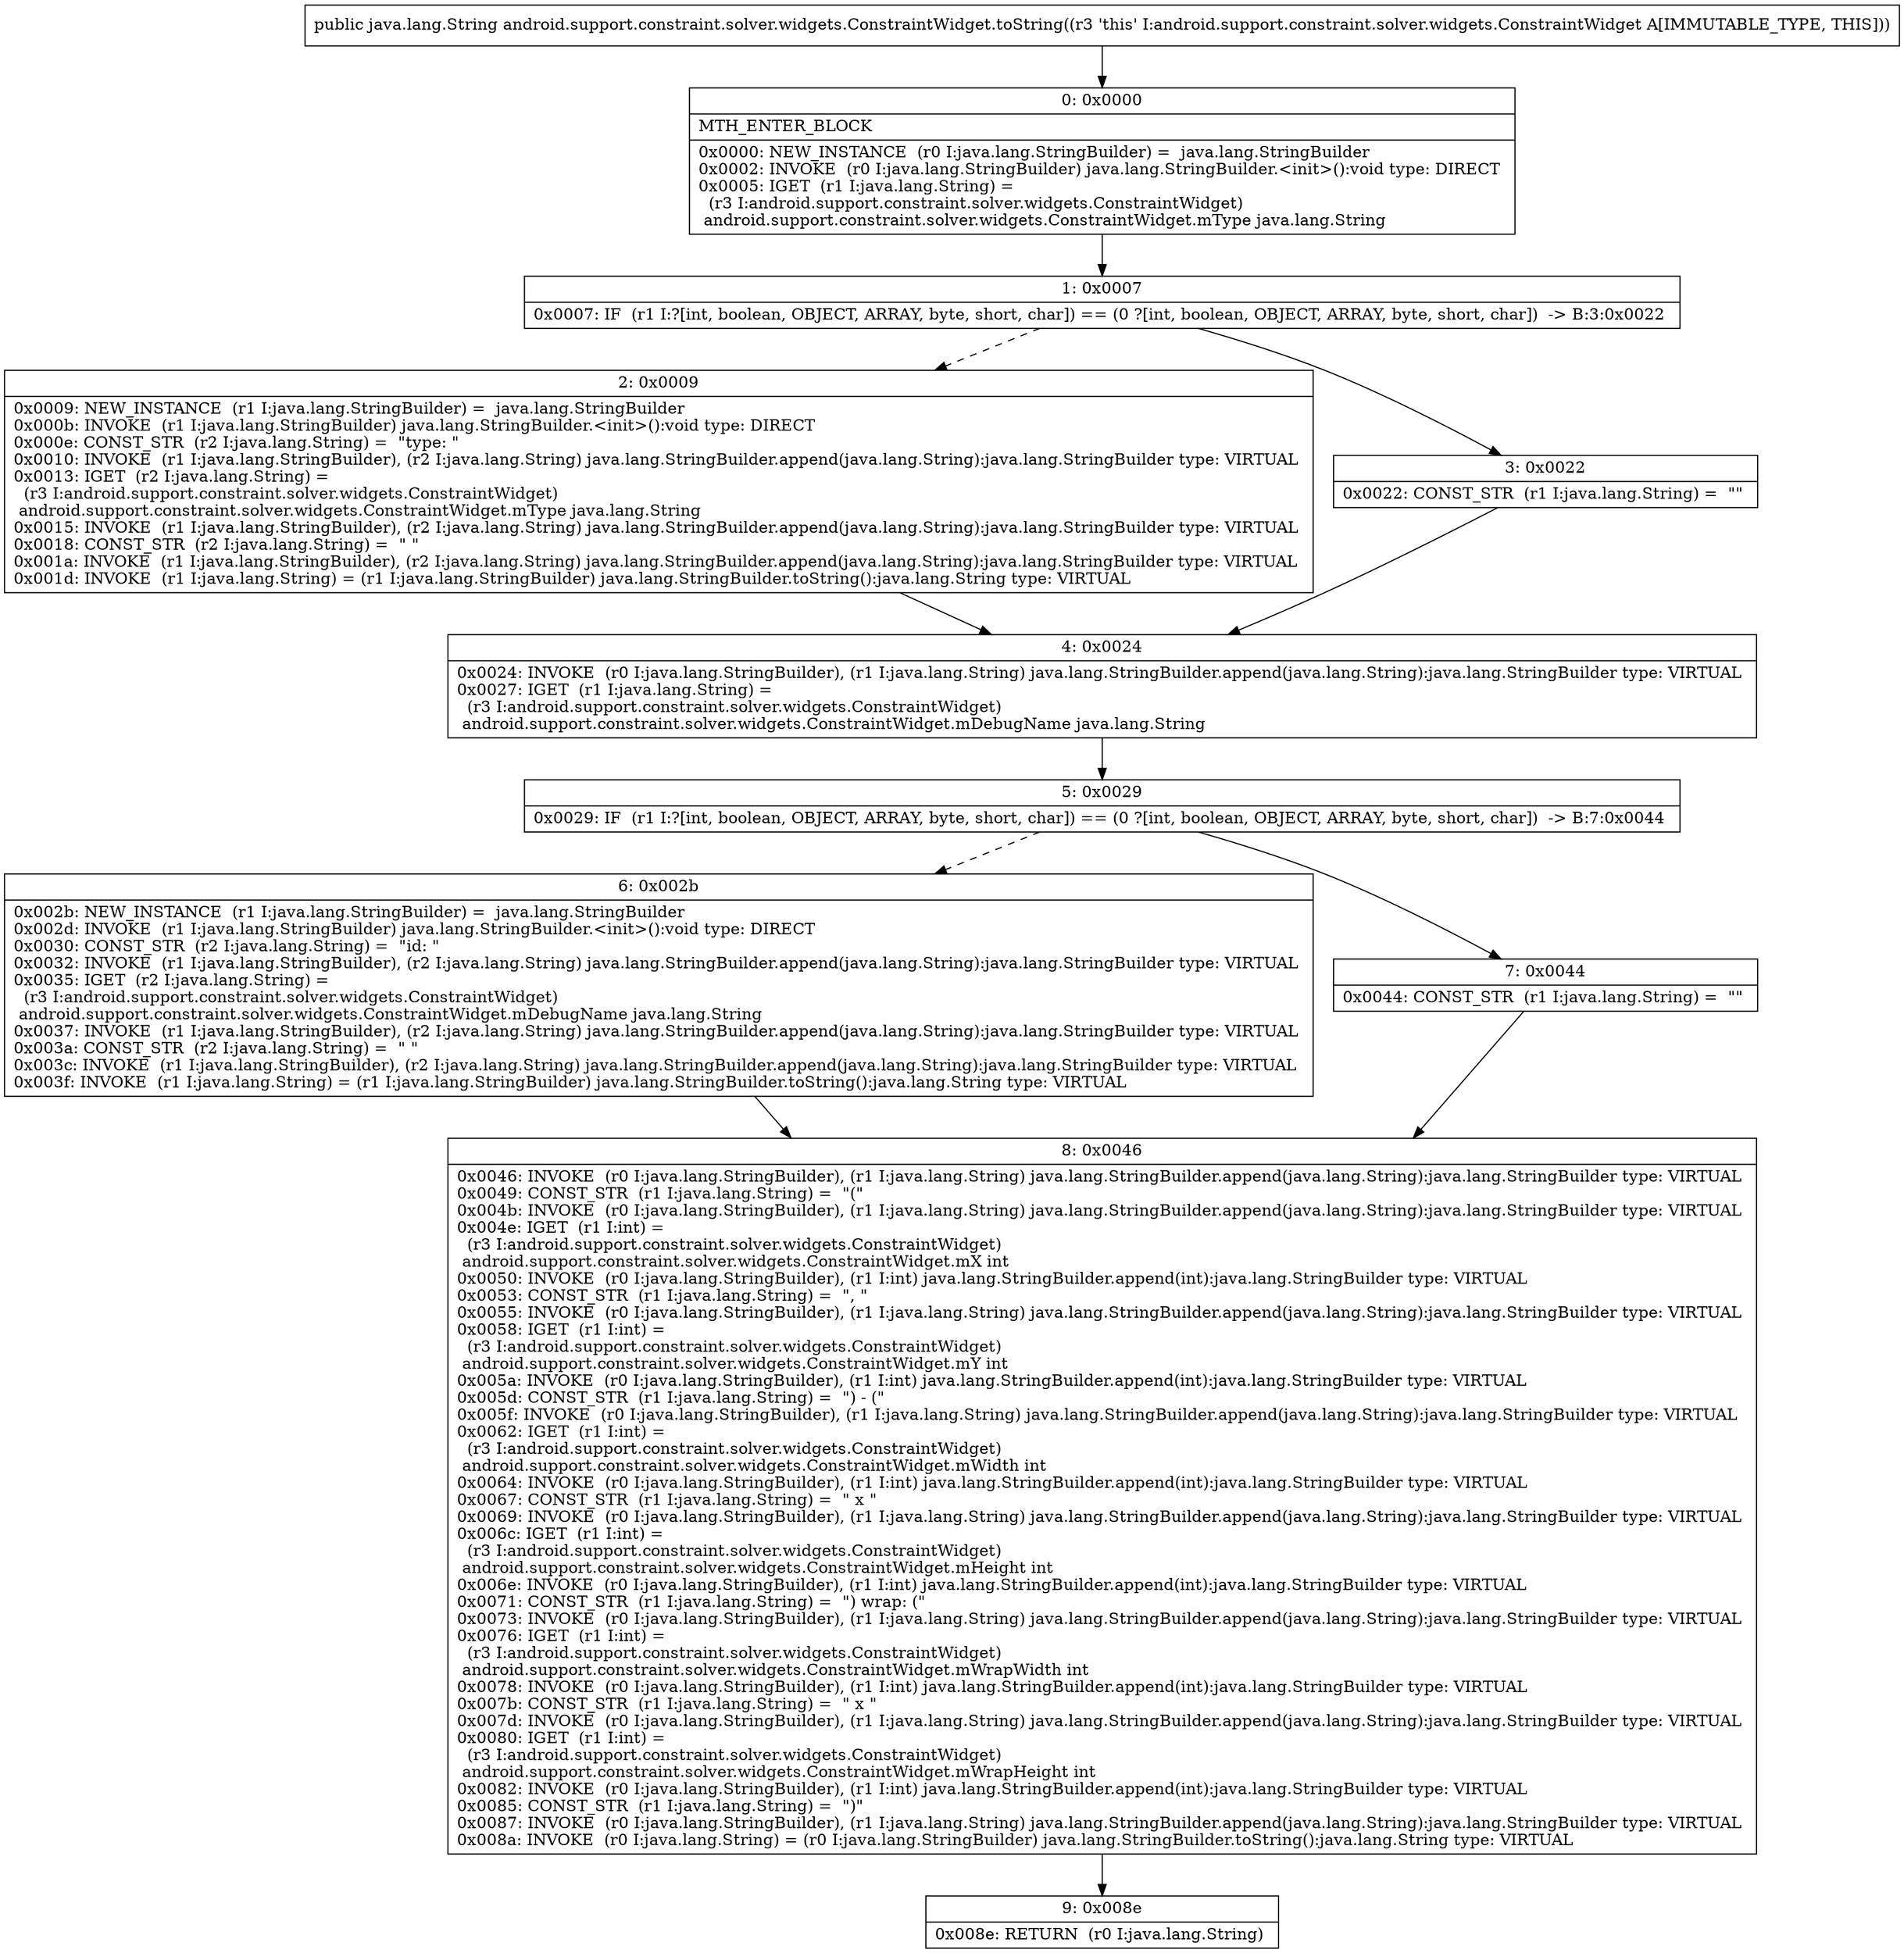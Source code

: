 digraph "CFG forandroid.support.constraint.solver.widgets.ConstraintWidget.toString()Ljava\/lang\/String;" {
Node_0 [shape=record,label="{0\:\ 0x0000|MTH_ENTER_BLOCK\l|0x0000: NEW_INSTANCE  (r0 I:java.lang.StringBuilder) =  java.lang.StringBuilder \l0x0002: INVOKE  (r0 I:java.lang.StringBuilder) java.lang.StringBuilder.\<init\>():void type: DIRECT \l0x0005: IGET  (r1 I:java.lang.String) = \l  (r3 I:android.support.constraint.solver.widgets.ConstraintWidget)\l android.support.constraint.solver.widgets.ConstraintWidget.mType java.lang.String \l}"];
Node_1 [shape=record,label="{1\:\ 0x0007|0x0007: IF  (r1 I:?[int, boolean, OBJECT, ARRAY, byte, short, char]) == (0 ?[int, boolean, OBJECT, ARRAY, byte, short, char])  \-\> B:3:0x0022 \l}"];
Node_2 [shape=record,label="{2\:\ 0x0009|0x0009: NEW_INSTANCE  (r1 I:java.lang.StringBuilder) =  java.lang.StringBuilder \l0x000b: INVOKE  (r1 I:java.lang.StringBuilder) java.lang.StringBuilder.\<init\>():void type: DIRECT \l0x000e: CONST_STR  (r2 I:java.lang.String) =  \"type: \" \l0x0010: INVOKE  (r1 I:java.lang.StringBuilder), (r2 I:java.lang.String) java.lang.StringBuilder.append(java.lang.String):java.lang.StringBuilder type: VIRTUAL \l0x0013: IGET  (r2 I:java.lang.String) = \l  (r3 I:android.support.constraint.solver.widgets.ConstraintWidget)\l android.support.constraint.solver.widgets.ConstraintWidget.mType java.lang.String \l0x0015: INVOKE  (r1 I:java.lang.StringBuilder), (r2 I:java.lang.String) java.lang.StringBuilder.append(java.lang.String):java.lang.StringBuilder type: VIRTUAL \l0x0018: CONST_STR  (r2 I:java.lang.String) =  \" \" \l0x001a: INVOKE  (r1 I:java.lang.StringBuilder), (r2 I:java.lang.String) java.lang.StringBuilder.append(java.lang.String):java.lang.StringBuilder type: VIRTUAL \l0x001d: INVOKE  (r1 I:java.lang.String) = (r1 I:java.lang.StringBuilder) java.lang.StringBuilder.toString():java.lang.String type: VIRTUAL \l}"];
Node_3 [shape=record,label="{3\:\ 0x0022|0x0022: CONST_STR  (r1 I:java.lang.String) =  \"\" \l}"];
Node_4 [shape=record,label="{4\:\ 0x0024|0x0024: INVOKE  (r0 I:java.lang.StringBuilder), (r1 I:java.lang.String) java.lang.StringBuilder.append(java.lang.String):java.lang.StringBuilder type: VIRTUAL \l0x0027: IGET  (r1 I:java.lang.String) = \l  (r3 I:android.support.constraint.solver.widgets.ConstraintWidget)\l android.support.constraint.solver.widgets.ConstraintWidget.mDebugName java.lang.String \l}"];
Node_5 [shape=record,label="{5\:\ 0x0029|0x0029: IF  (r1 I:?[int, boolean, OBJECT, ARRAY, byte, short, char]) == (0 ?[int, boolean, OBJECT, ARRAY, byte, short, char])  \-\> B:7:0x0044 \l}"];
Node_6 [shape=record,label="{6\:\ 0x002b|0x002b: NEW_INSTANCE  (r1 I:java.lang.StringBuilder) =  java.lang.StringBuilder \l0x002d: INVOKE  (r1 I:java.lang.StringBuilder) java.lang.StringBuilder.\<init\>():void type: DIRECT \l0x0030: CONST_STR  (r2 I:java.lang.String) =  \"id: \" \l0x0032: INVOKE  (r1 I:java.lang.StringBuilder), (r2 I:java.lang.String) java.lang.StringBuilder.append(java.lang.String):java.lang.StringBuilder type: VIRTUAL \l0x0035: IGET  (r2 I:java.lang.String) = \l  (r3 I:android.support.constraint.solver.widgets.ConstraintWidget)\l android.support.constraint.solver.widgets.ConstraintWidget.mDebugName java.lang.String \l0x0037: INVOKE  (r1 I:java.lang.StringBuilder), (r2 I:java.lang.String) java.lang.StringBuilder.append(java.lang.String):java.lang.StringBuilder type: VIRTUAL \l0x003a: CONST_STR  (r2 I:java.lang.String) =  \" \" \l0x003c: INVOKE  (r1 I:java.lang.StringBuilder), (r2 I:java.lang.String) java.lang.StringBuilder.append(java.lang.String):java.lang.StringBuilder type: VIRTUAL \l0x003f: INVOKE  (r1 I:java.lang.String) = (r1 I:java.lang.StringBuilder) java.lang.StringBuilder.toString():java.lang.String type: VIRTUAL \l}"];
Node_7 [shape=record,label="{7\:\ 0x0044|0x0044: CONST_STR  (r1 I:java.lang.String) =  \"\" \l}"];
Node_8 [shape=record,label="{8\:\ 0x0046|0x0046: INVOKE  (r0 I:java.lang.StringBuilder), (r1 I:java.lang.String) java.lang.StringBuilder.append(java.lang.String):java.lang.StringBuilder type: VIRTUAL \l0x0049: CONST_STR  (r1 I:java.lang.String) =  \"(\" \l0x004b: INVOKE  (r0 I:java.lang.StringBuilder), (r1 I:java.lang.String) java.lang.StringBuilder.append(java.lang.String):java.lang.StringBuilder type: VIRTUAL \l0x004e: IGET  (r1 I:int) = \l  (r3 I:android.support.constraint.solver.widgets.ConstraintWidget)\l android.support.constraint.solver.widgets.ConstraintWidget.mX int \l0x0050: INVOKE  (r0 I:java.lang.StringBuilder), (r1 I:int) java.lang.StringBuilder.append(int):java.lang.StringBuilder type: VIRTUAL \l0x0053: CONST_STR  (r1 I:java.lang.String) =  \", \" \l0x0055: INVOKE  (r0 I:java.lang.StringBuilder), (r1 I:java.lang.String) java.lang.StringBuilder.append(java.lang.String):java.lang.StringBuilder type: VIRTUAL \l0x0058: IGET  (r1 I:int) = \l  (r3 I:android.support.constraint.solver.widgets.ConstraintWidget)\l android.support.constraint.solver.widgets.ConstraintWidget.mY int \l0x005a: INVOKE  (r0 I:java.lang.StringBuilder), (r1 I:int) java.lang.StringBuilder.append(int):java.lang.StringBuilder type: VIRTUAL \l0x005d: CONST_STR  (r1 I:java.lang.String) =  \") \- (\" \l0x005f: INVOKE  (r0 I:java.lang.StringBuilder), (r1 I:java.lang.String) java.lang.StringBuilder.append(java.lang.String):java.lang.StringBuilder type: VIRTUAL \l0x0062: IGET  (r1 I:int) = \l  (r3 I:android.support.constraint.solver.widgets.ConstraintWidget)\l android.support.constraint.solver.widgets.ConstraintWidget.mWidth int \l0x0064: INVOKE  (r0 I:java.lang.StringBuilder), (r1 I:int) java.lang.StringBuilder.append(int):java.lang.StringBuilder type: VIRTUAL \l0x0067: CONST_STR  (r1 I:java.lang.String) =  \" x \" \l0x0069: INVOKE  (r0 I:java.lang.StringBuilder), (r1 I:java.lang.String) java.lang.StringBuilder.append(java.lang.String):java.lang.StringBuilder type: VIRTUAL \l0x006c: IGET  (r1 I:int) = \l  (r3 I:android.support.constraint.solver.widgets.ConstraintWidget)\l android.support.constraint.solver.widgets.ConstraintWidget.mHeight int \l0x006e: INVOKE  (r0 I:java.lang.StringBuilder), (r1 I:int) java.lang.StringBuilder.append(int):java.lang.StringBuilder type: VIRTUAL \l0x0071: CONST_STR  (r1 I:java.lang.String) =  \") wrap: (\" \l0x0073: INVOKE  (r0 I:java.lang.StringBuilder), (r1 I:java.lang.String) java.lang.StringBuilder.append(java.lang.String):java.lang.StringBuilder type: VIRTUAL \l0x0076: IGET  (r1 I:int) = \l  (r3 I:android.support.constraint.solver.widgets.ConstraintWidget)\l android.support.constraint.solver.widgets.ConstraintWidget.mWrapWidth int \l0x0078: INVOKE  (r0 I:java.lang.StringBuilder), (r1 I:int) java.lang.StringBuilder.append(int):java.lang.StringBuilder type: VIRTUAL \l0x007b: CONST_STR  (r1 I:java.lang.String) =  \" x \" \l0x007d: INVOKE  (r0 I:java.lang.StringBuilder), (r1 I:java.lang.String) java.lang.StringBuilder.append(java.lang.String):java.lang.StringBuilder type: VIRTUAL \l0x0080: IGET  (r1 I:int) = \l  (r3 I:android.support.constraint.solver.widgets.ConstraintWidget)\l android.support.constraint.solver.widgets.ConstraintWidget.mWrapHeight int \l0x0082: INVOKE  (r0 I:java.lang.StringBuilder), (r1 I:int) java.lang.StringBuilder.append(int):java.lang.StringBuilder type: VIRTUAL \l0x0085: CONST_STR  (r1 I:java.lang.String) =  \")\" \l0x0087: INVOKE  (r0 I:java.lang.StringBuilder), (r1 I:java.lang.String) java.lang.StringBuilder.append(java.lang.String):java.lang.StringBuilder type: VIRTUAL \l0x008a: INVOKE  (r0 I:java.lang.String) = (r0 I:java.lang.StringBuilder) java.lang.StringBuilder.toString():java.lang.String type: VIRTUAL \l}"];
Node_9 [shape=record,label="{9\:\ 0x008e|0x008e: RETURN  (r0 I:java.lang.String) \l}"];
MethodNode[shape=record,label="{public java.lang.String android.support.constraint.solver.widgets.ConstraintWidget.toString((r3 'this' I:android.support.constraint.solver.widgets.ConstraintWidget A[IMMUTABLE_TYPE, THIS])) }"];
MethodNode -> Node_0;
Node_0 -> Node_1;
Node_1 -> Node_2[style=dashed];
Node_1 -> Node_3;
Node_2 -> Node_4;
Node_3 -> Node_4;
Node_4 -> Node_5;
Node_5 -> Node_6[style=dashed];
Node_5 -> Node_7;
Node_6 -> Node_8;
Node_7 -> Node_8;
Node_8 -> Node_9;
}

